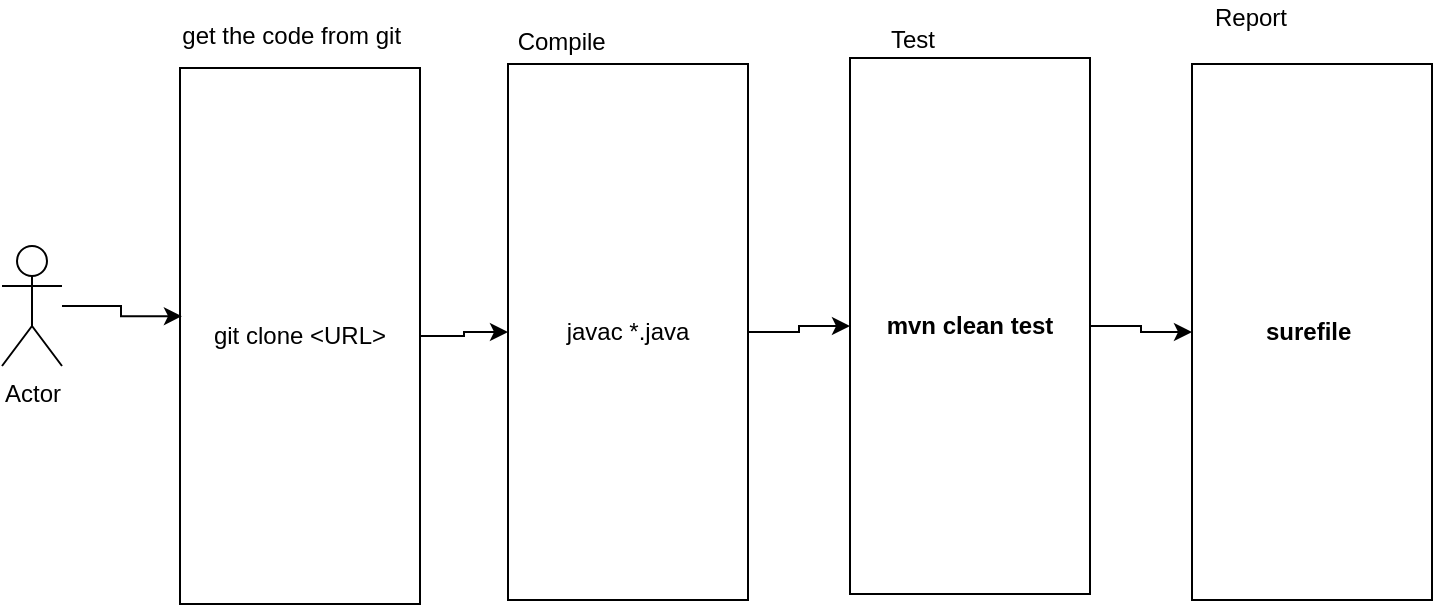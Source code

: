 <mxfile version="13.3.5" type="device"><diagram id="glmTm0BPC8EOdkJeMVt3" name="Page-1"><mxGraphModel dx="906" dy="601" grid="0" gridSize="10" guides="1" tooltips="1" connect="1" arrows="1" fold="1" page="1" pageScale="1" pageWidth="850" pageHeight="1100" math="0" shadow="0"><root><mxCell id="0"/><mxCell id="1" parent="0"/><mxCell id="9n5XNgGtUAd-OrtLkiw5-11" style="edgeStyle=orthogonalEdgeStyle;rounded=0;orthogonalLoop=1;jettySize=auto;html=1;entryX=0;entryY=0.5;entryDx=0;entryDy=0;" edge="1" parent="1" source="9n5XNgGtUAd-OrtLkiw5-1" target="9n5XNgGtUAd-OrtLkiw5-2"><mxGeometry relative="1" as="geometry"/></mxCell><mxCell id="9n5XNgGtUAd-OrtLkiw5-1" value="git clone &amp;lt;URL&amp;gt;" style="rounded=0;whiteSpace=wrap;html=1;" vertex="1" parent="1"><mxGeometry x="136" y="143" width="120" height="268" as="geometry"/></mxCell><mxCell id="9n5XNgGtUAd-OrtLkiw5-12" style="edgeStyle=orthogonalEdgeStyle;rounded=0;orthogonalLoop=1;jettySize=auto;html=1;" edge="1" parent="1" source="9n5XNgGtUAd-OrtLkiw5-2" target="9n5XNgGtUAd-OrtLkiw5-3"><mxGeometry relative="1" as="geometry"/></mxCell><mxCell id="9n5XNgGtUAd-OrtLkiw5-2" value="javac *.java" style="rounded=0;whiteSpace=wrap;html=1;" vertex="1" parent="1"><mxGeometry x="300" y="141" width="120" height="268" as="geometry"/></mxCell><mxCell id="9n5XNgGtUAd-OrtLkiw5-13" style="edgeStyle=orthogonalEdgeStyle;rounded=0;orthogonalLoop=1;jettySize=auto;html=1;" edge="1" parent="1" source="9n5XNgGtUAd-OrtLkiw5-3" target="9n5XNgGtUAd-OrtLkiw5-7"><mxGeometry relative="1" as="geometry"/></mxCell><mxCell id="9n5XNgGtUAd-OrtLkiw5-3" value="mvn clean test" style="rounded=0;whiteSpace=wrap;html=1;fontStyle=1" vertex="1" parent="1"><mxGeometry x="471" y="138" width="120" height="268" as="geometry"/></mxCell><mxCell id="9n5XNgGtUAd-OrtLkiw5-4" value="get the code from git&amp;nbsp;" style="text;html=1;align=center;verticalAlign=middle;resizable=0;points=[];autosize=1;" vertex="1" parent="1"><mxGeometry x="131" y="118" width="123" height="18" as="geometry"/></mxCell><mxCell id="9n5XNgGtUAd-OrtLkiw5-5" value="Compile&amp;nbsp;" style="text;html=1;align=center;verticalAlign=middle;resizable=0;points=[];autosize=1;" vertex="1" parent="1"><mxGeometry x="299" y="121" width="57" height="18" as="geometry"/></mxCell><mxCell id="9n5XNgGtUAd-OrtLkiw5-6" value="Test" style="text;html=1;align=center;verticalAlign=middle;resizable=0;points=[];autosize=1;" vertex="1" parent="1"><mxGeometry x="486" y="120" width="32" height="18" as="geometry"/></mxCell><mxCell id="9n5XNgGtUAd-OrtLkiw5-7" value="surefile&amp;nbsp;" style="rounded=0;whiteSpace=wrap;html=1;fontStyle=1" vertex="1" parent="1"><mxGeometry x="642" y="141" width="120" height="268" as="geometry"/></mxCell><mxCell id="9n5XNgGtUAd-OrtLkiw5-8" value="Report" style="text;html=1;align=center;verticalAlign=middle;resizable=0;points=[];autosize=1;" vertex="1" parent="1"><mxGeometry x="648" y="109" width="46" height="18" as="geometry"/></mxCell><mxCell id="9n5XNgGtUAd-OrtLkiw5-10" style="edgeStyle=orthogonalEdgeStyle;rounded=0;orthogonalLoop=1;jettySize=auto;html=1;entryX=0.008;entryY=0.463;entryDx=0;entryDy=0;entryPerimeter=0;" edge="1" parent="1" source="9n5XNgGtUAd-OrtLkiw5-9" target="9n5XNgGtUAd-OrtLkiw5-1"><mxGeometry relative="1" as="geometry"/></mxCell><mxCell id="9n5XNgGtUAd-OrtLkiw5-9" value="Actor" style="shape=umlActor;verticalLabelPosition=bottom;labelBackgroundColor=#ffffff;verticalAlign=top;html=1;outlineConnect=0;" vertex="1" parent="1"><mxGeometry x="47" y="232" width="30" height="60" as="geometry"/></mxCell></root></mxGraphModel></diagram></mxfile>